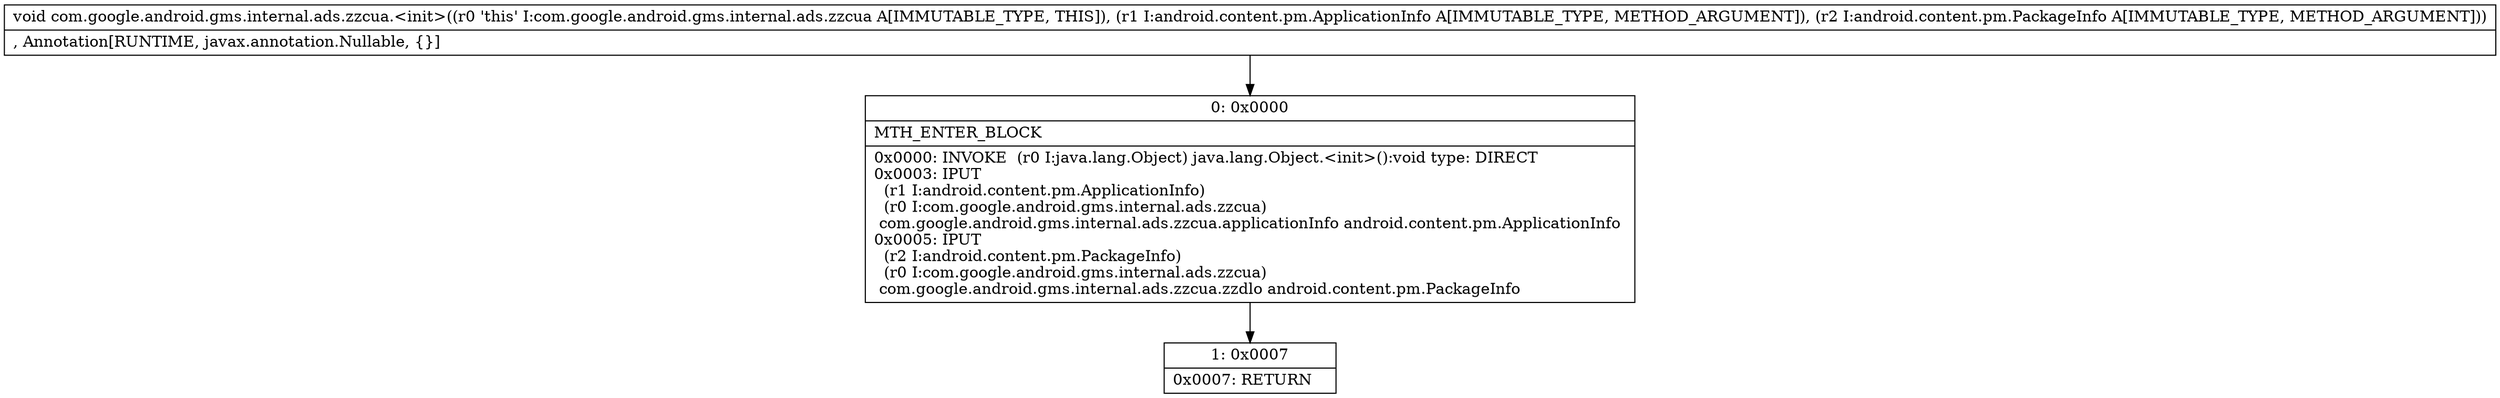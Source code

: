 digraph "CFG forcom.google.android.gms.internal.ads.zzcua.\<init\>(Landroid\/content\/pm\/ApplicationInfo;Landroid\/content\/pm\/PackageInfo;)V" {
Node_0 [shape=record,label="{0\:\ 0x0000|MTH_ENTER_BLOCK\l|0x0000: INVOKE  (r0 I:java.lang.Object) java.lang.Object.\<init\>():void type: DIRECT \l0x0003: IPUT  \l  (r1 I:android.content.pm.ApplicationInfo)\l  (r0 I:com.google.android.gms.internal.ads.zzcua)\l com.google.android.gms.internal.ads.zzcua.applicationInfo android.content.pm.ApplicationInfo \l0x0005: IPUT  \l  (r2 I:android.content.pm.PackageInfo)\l  (r0 I:com.google.android.gms.internal.ads.zzcua)\l com.google.android.gms.internal.ads.zzcua.zzdlo android.content.pm.PackageInfo \l}"];
Node_1 [shape=record,label="{1\:\ 0x0007|0x0007: RETURN   \l}"];
MethodNode[shape=record,label="{void com.google.android.gms.internal.ads.zzcua.\<init\>((r0 'this' I:com.google.android.gms.internal.ads.zzcua A[IMMUTABLE_TYPE, THIS]), (r1 I:android.content.pm.ApplicationInfo A[IMMUTABLE_TYPE, METHOD_ARGUMENT]), (r2 I:android.content.pm.PackageInfo A[IMMUTABLE_TYPE, METHOD_ARGUMENT]))  | , Annotation[RUNTIME, javax.annotation.Nullable, \{\}]\l}"];
MethodNode -> Node_0;
Node_0 -> Node_1;
}

